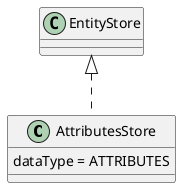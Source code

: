 @startuml

   class AttributesStore {
     dataType = ATTRIBUTES
   }
   EntityStore <|.. AttributesStore

@enduml